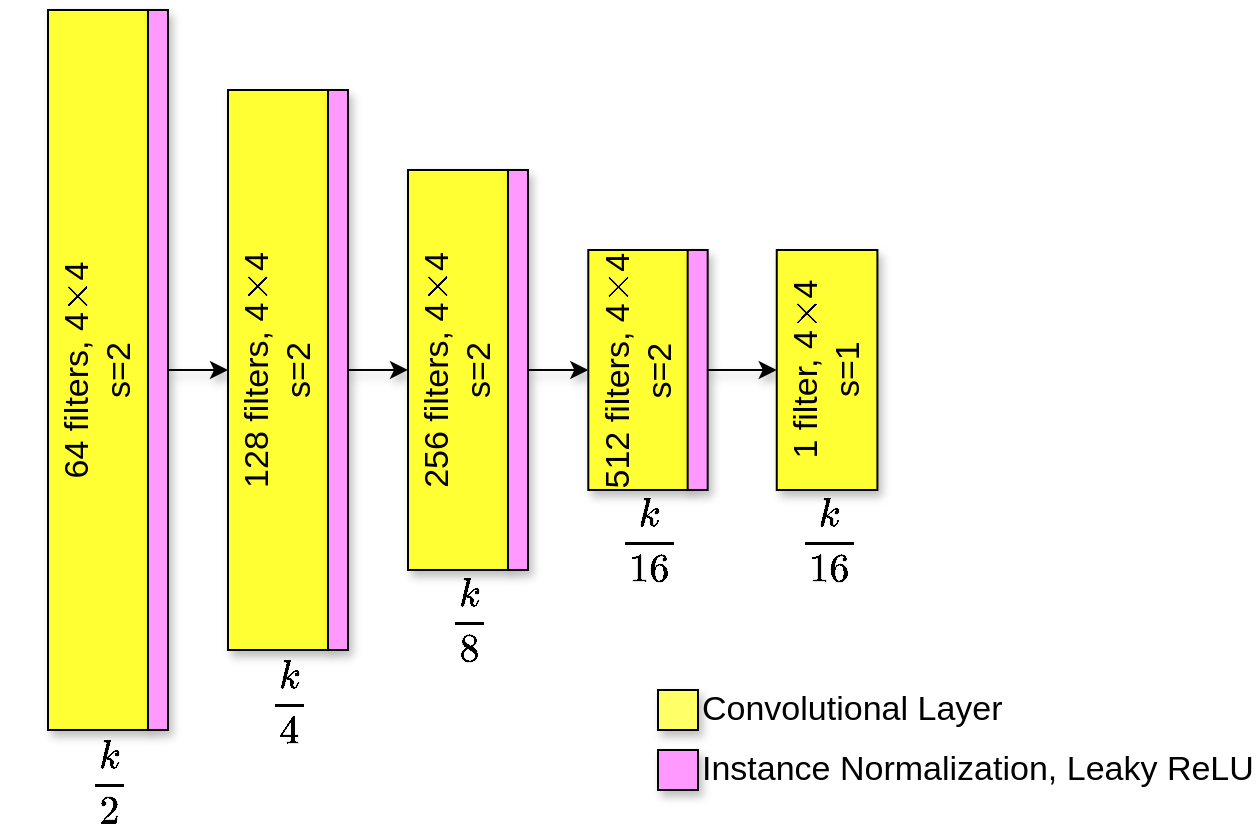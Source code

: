 <mxfile version="22.1.21" type="github">
  <diagram name="Page-1" id="EmlFeV23htqZGgdWzR2O">
    <mxGraphModel dx="1626" dy="855" grid="1" gridSize="10" guides="1" tooltips="1" connect="1" arrows="1" fold="1" page="1" pageScale="1" pageWidth="850" pageHeight="1100" math="1" shadow="0">
      <root>
        <mxCell id="0" />
        <mxCell id="1" parent="0" />
        <mxCell id="PRLLgnHdvo2RrxujhnR4-18" value="" style="endArrow=classic;html=1;rounded=0;exitX=1;exitY=0.5;exitDx=0;exitDy=0;entryX=0.5;entryY=0;entryDx=0;entryDy=0;fontSize=17;shadow=1;" parent="1" source="PRLLgnHdvo2RrxujhnR4-6" target="PRLLgnHdvo2RrxujhnR4-2" edge="1">
          <mxGeometry width="50" height="50" relative="1" as="geometry">
            <mxPoint x="360" y="440" as="sourcePoint" />
            <mxPoint x="410" y="390" as="targetPoint" />
          </mxGeometry>
        </mxCell>
        <mxCell id="PRLLgnHdvo2RrxujhnR4-19" value="" style="endArrow=classic;html=1;rounded=0;exitX=1;exitY=0.5;exitDx=0;exitDy=0;entryX=0.5;entryY=0;entryDx=0;entryDy=0;fontSize=17;shadow=1;" parent="1" source="PRLLgnHdvo2RrxujhnR4-9" target="PRLLgnHdvo2RrxujhnR4-3" edge="1">
          <mxGeometry width="50" height="50" relative="1" as="geometry">
            <mxPoint x="300" y="390" as="sourcePoint" />
            <mxPoint x="330" y="390" as="targetPoint" />
          </mxGeometry>
        </mxCell>
        <mxCell id="PRLLgnHdvo2RrxujhnR4-20" value="" style="endArrow=classic;html=1;rounded=0;exitX=1;exitY=0.5;exitDx=0;exitDy=0;entryX=0.5;entryY=0;entryDx=0;entryDy=0;fontSize=17;shadow=1;" parent="1" source="PRLLgnHdvo2RrxujhnR4-10" target="PRLLgnHdvo2RrxujhnR4-4" edge="1">
          <mxGeometry width="50" height="50" relative="1" as="geometry">
            <mxPoint x="310" y="400" as="sourcePoint" />
            <mxPoint x="340" y="400" as="targetPoint" />
          </mxGeometry>
        </mxCell>
        <mxCell id="PRLLgnHdvo2RrxujhnR4-21" value="" style="endArrow=classic;html=1;rounded=0;exitX=1;exitY=0.5;exitDx=0;exitDy=0;entryX=0.5;entryY=0;entryDx=0;entryDy=0;fontSize=17;shadow=1;" parent="1" source="PRLLgnHdvo2RrxujhnR4-11" target="PRLLgnHdvo2RrxujhnR4-5" edge="1">
          <mxGeometry width="50" height="50" relative="1" as="geometry">
            <mxPoint x="320" y="410" as="sourcePoint" />
            <mxPoint x="350" y="410" as="targetPoint" />
          </mxGeometry>
        </mxCell>
        <mxCell id="PRLLgnHdvo2RrxujhnR4-22" value="Convolutional Layer" style="rounded=0;html=1;fillColor=#FFFF66;labelPosition=right;verticalLabelPosition=middle;align=left;verticalAlign=middle;fontSize=17;shadow=1;" parent="1" vertex="1">
          <mxGeometry x="500" y="540" width="20" height="20" as="geometry" />
        </mxCell>
        <mxCell id="PRLLgnHdvo2RrxujhnR4-23" value="Instance Normalization, Leaky ReLU" style="rounded=0;html=1;fillColor=#FF99FF;labelPosition=right;verticalLabelPosition=middle;align=left;verticalAlign=middle;fontSize=17;shadow=1;" parent="1" vertex="1">
          <mxGeometry x="500" y="570" width="20" height="20" as="geometry" />
        </mxCell>
        <mxCell id="bax_Hnw61KchFuzo_JRL-6" value="" style="group;fontSize=12;" vertex="1" connectable="0" parent="1">
          <mxGeometry x="175" y="199.99" width="100" height="400" as="geometry" />
        </mxCell>
        <mxCell id="PRLLgnHdvo2RrxujhnR4-13" value="`frac{k}{2}`" style="text;html=1;align=center;verticalAlign=middle;resizable=0;points=[];autosize=1;strokeColor=none;fillColor=none;fontSize=17;shadow=1;" parent="bax_Hnw61KchFuzo_JRL-6" vertex="1">
          <mxGeometry y="370" width="100" height="30" as="geometry" />
        </mxCell>
        <mxCell id="bax_Hnw61KchFuzo_JRL-5" value="" style="group" vertex="1" connectable="0" parent="bax_Hnw61KchFuzo_JRL-6">
          <mxGeometry x="20" width="60" height="360" as="geometry" />
        </mxCell>
        <mxCell id="PRLLgnHdvo2RrxujhnR4-1" value="64 filters, 4`\times`4&lt;br style=&quot;font-size: 17px;&quot;&gt;s=2" style="rounded=0;whiteSpace=wrap;html=1;rotation=-90;fillColor=#FFFF33;fontSize=17;shadow=1;" parent="bax_Hnw61KchFuzo_JRL-5" vertex="1">
          <mxGeometry x="-155" y="155" width="360" height="50" as="geometry" />
        </mxCell>
        <mxCell id="PRLLgnHdvo2RrxujhnR4-6" value="" style="rounded=0;whiteSpace=wrap;html=1;fillColor=#FF99FF;fontSize=17;shadow=1;" parent="bax_Hnw61KchFuzo_JRL-5" vertex="1">
          <mxGeometry x="50" width="10" height="360" as="geometry" />
        </mxCell>
        <mxCell id="bax_Hnw61KchFuzo_JRL-7" value="" style="group;fontSize=12;" vertex="1" connectable="0" parent="1">
          <mxGeometry x="265" y="240" width="100" height="320" as="geometry" />
        </mxCell>
        <mxCell id="PRLLgnHdvo2RrxujhnR4-14" value="`frac{k}{4}`" style="text;html=1;align=center;verticalAlign=middle;resizable=0;points=[];autosize=1;strokeColor=none;fillColor=none;fontSize=17;shadow=1;" parent="bax_Hnw61KchFuzo_JRL-7" vertex="1">
          <mxGeometry y="290" width="100" height="30" as="geometry" />
        </mxCell>
        <mxCell id="bax_Hnw61KchFuzo_JRL-4" value="" style="group" vertex="1" connectable="0" parent="bax_Hnw61KchFuzo_JRL-7">
          <mxGeometry x="20" width="60" height="280" as="geometry" />
        </mxCell>
        <mxCell id="PRLLgnHdvo2RrxujhnR4-2" value="128 filters, 4`\times`4&lt;br style=&quot;font-size: 17px;&quot;&gt;s=2" style="rounded=0;whiteSpace=wrap;html=1;rotation=-90;fillColor=#FFFF33;fontSize=17;shadow=1;" parent="bax_Hnw61KchFuzo_JRL-4" vertex="1">
          <mxGeometry x="-115" y="115" width="280" height="50" as="geometry" />
        </mxCell>
        <mxCell id="PRLLgnHdvo2RrxujhnR4-9" value="" style="rounded=0;whiteSpace=wrap;html=1;fillColor=#FF99FF;fontSize=17;shadow=1;" parent="bax_Hnw61KchFuzo_JRL-4" vertex="1">
          <mxGeometry x="50" width="10" height="280" as="geometry" />
        </mxCell>
        <mxCell id="bax_Hnw61KchFuzo_JRL-8" value="" style="group;fontSize=12;" vertex="1" connectable="0" parent="1">
          <mxGeometry x="355" y="279.99" width="100" height="240.01" as="geometry" />
        </mxCell>
        <mxCell id="PRLLgnHdvo2RrxujhnR4-15" value="`frac{k}{8}`" style="text;html=1;align=center;verticalAlign=middle;resizable=0;points=[];autosize=1;strokeColor=none;fillColor=none;fontSize=17;shadow=1;" parent="bax_Hnw61KchFuzo_JRL-8" vertex="1">
          <mxGeometry y="210.01" width="100" height="30" as="geometry" />
        </mxCell>
        <mxCell id="bax_Hnw61KchFuzo_JRL-3" value="" style="group" vertex="1" connectable="0" parent="bax_Hnw61KchFuzo_JRL-8">
          <mxGeometry x="20" width="60" height="200" as="geometry" />
        </mxCell>
        <mxCell id="PRLLgnHdvo2RrxujhnR4-3" value="256 filters, 4`\times`4&lt;br style=&quot;font-size: 17px;&quot;&gt;s=2" style="rounded=0;whiteSpace=wrap;html=1;rotation=-90;fillColor=#FFFF33;fontSize=17;shadow=1;" parent="bax_Hnw61KchFuzo_JRL-3" vertex="1">
          <mxGeometry x="-75" y="75" width="200" height="50" as="geometry" />
        </mxCell>
        <mxCell id="PRLLgnHdvo2RrxujhnR4-10" value="" style="rounded=0;whiteSpace=wrap;html=1;fillColor=#FF99FF;fontSize=17;shadow=1;" parent="bax_Hnw61KchFuzo_JRL-3" vertex="1">
          <mxGeometry x="50" width="10" height="200" as="geometry" />
        </mxCell>
        <mxCell id="bax_Hnw61KchFuzo_JRL-9" value="" style="group;fontSize=12;" vertex="1" connectable="0" parent="1">
          <mxGeometry x="440" y="319.99" width="110.0" height="160.01" as="geometry" />
        </mxCell>
        <mxCell id="PRLLgnHdvo2RrxujhnR4-16" value="`frac{k}{16}`" style="text;html=1;align=center;verticalAlign=middle;resizable=0;points=[];autosize=1;strokeColor=none;fillColor=none;fontSize=17;shadow=1;" parent="bax_Hnw61KchFuzo_JRL-9" vertex="1">
          <mxGeometry y="130.01" width="110" height="30" as="geometry" />
        </mxCell>
        <mxCell id="bax_Hnw61KchFuzo_JRL-2" value="" style="group" vertex="1" connectable="0" parent="bax_Hnw61KchFuzo_JRL-9">
          <mxGeometry x="25.15" width="59.69" height="120" as="geometry" />
        </mxCell>
        <mxCell id="PRLLgnHdvo2RrxujhnR4-4" value="512 filters, 4`\times`4&lt;br style=&quot;font-size: 17px;&quot;&gt;s=2" style="rounded=0;whiteSpace=wrap;html=1;rotation=-90;fillColor=#FFFF33;fontSize=17;shadow=1;" parent="bax_Hnw61KchFuzo_JRL-2" vertex="1">
          <mxGeometry x="-34.84" y="34.85" width="119.99" height="50.31" as="geometry" />
        </mxCell>
        <mxCell id="PRLLgnHdvo2RrxujhnR4-11" value="" style="rounded=0;whiteSpace=wrap;html=1;fillColor=#FF99FF;fontSize=17;shadow=1;" parent="bax_Hnw61KchFuzo_JRL-2" vertex="1">
          <mxGeometry x="49.69" width="10" height="120" as="geometry" />
        </mxCell>
        <mxCell id="bax_Hnw61KchFuzo_JRL-10" value="" style="group;fontSize=12;" vertex="1" connectable="0" parent="1">
          <mxGeometry x="529.54" y="320" width="110" height="160.01" as="geometry" />
        </mxCell>
        <mxCell id="PRLLgnHdvo2RrxujhnR4-5" value="1 filter, 4`\times`4&lt;br style=&quot;font-size: 17px;&quot;&gt;s=1" style="rounded=0;whiteSpace=wrap;html=1;rotation=-90;fillColor=#FFFF33;fontSize=17;shadow=1;" parent="bax_Hnw61KchFuzo_JRL-10" vertex="1">
          <mxGeometry x="-5.0" y="34.84" width="120" height="50.32" as="geometry" />
        </mxCell>
        <mxCell id="PRLLgnHdvo2RrxujhnR4-17" value="`frac{k}{16}`" style="text;html=1;align=center;verticalAlign=middle;resizable=0;points=[];autosize=1;strokeColor=none;fillColor=none;fontSize=17;shadow=1;" parent="bax_Hnw61KchFuzo_JRL-10" vertex="1">
          <mxGeometry y="130.01" width="110" height="30" as="geometry" />
        </mxCell>
      </root>
    </mxGraphModel>
  </diagram>
</mxfile>
